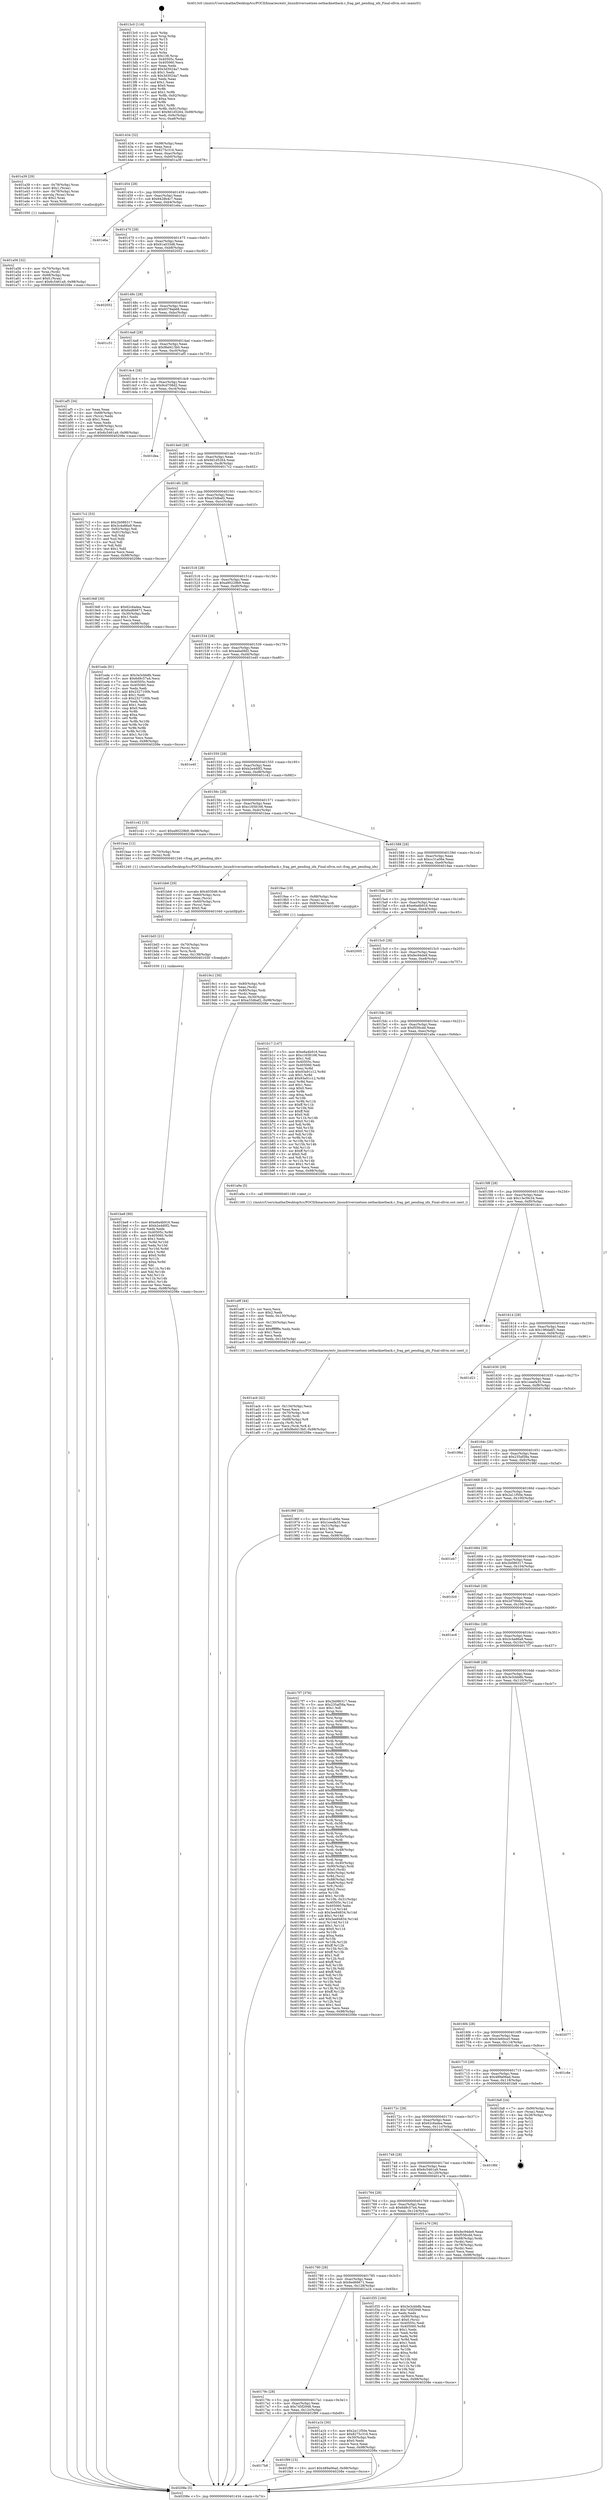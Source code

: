 digraph "0x4013c0" {
  label = "0x4013c0 (/mnt/c/Users/mathe/Desktop/tcc/POCII/binaries/extr_linuxdriversnetxen-netbacknetback.c_frag_get_pending_idx_Final-ollvm.out::main(0))"
  labelloc = "t"
  node[shape=record]

  Entry [label="",width=0.3,height=0.3,shape=circle,fillcolor=black,style=filled]
  "0x401434" [label="{
     0x401434 [32]\l
     | [instrs]\l
     &nbsp;&nbsp;0x401434 \<+6\>: mov -0x98(%rbp),%eax\l
     &nbsp;&nbsp;0x40143a \<+2\>: mov %eax,%ecx\l
     &nbsp;&nbsp;0x40143c \<+6\>: sub $0x8275c316,%ecx\l
     &nbsp;&nbsp;0x401442 \<+6\>: mov %eax,-0xac(%rbp)\l
     &nbsp;&nbsp;0x401448 \<+6\>: mov %ecx,-0xb0(%rbp)\l
     &nbsp;&nbsp;0x40144e \<+6\>: je 0000000000401a39 \<main+0x679\>\l
  }"]
  "0x401a39" [label="{
     0x401a39 [29]\l
     | [instrs]\l
     &nbsp;&nbsp;0x401a39 \<+4\>: mov -0x78(%rbp),%rax\l
     &nbsp;&nbsp;0x401a3d \<+6\>: movl $0x1,(%rax)\l
     &nbsp;&nbsp;0x401a43 \<+4\>: mov -0x78(%rbp),%rax\l
     &nbsp;&nbsp;0x401a47 \<+3\>: movslq (%rax),%rax\l
     &nbsp;&nbsp;0x401a4a \<+4\>: shl $0x2,%rax\l
     &nbsp;&nbsp;0x401a4e \<+3\>: mov %rax,%rdi\l
     &nbsp;&nbsp;0x401a51 \<+5\>: call 0000000000401050 \<malloc@plt\>\l
     | [calls]\l
     &nbsp;&nbsp;0x401050 \{1\} (unknown)\l
  }"]
  "0x401454" [label="{
     0x401454 [28]\l
     | [instrs]\l
     &nbsp;&nbsp;0x401454 \<+5\>: jmp 0000000000401459 \<main+0x99\>\l
     &nbsp;&nbsp;0x401459 \<+6\>: mov -0xac(%rbp),%eax\l
     &nbsp;&nbsp;0x40145f \<+5\>: sub $0x8428b4c7,%eax\l
     &nbsp;&nbsp;0x401464 \<+6\>: mov %eax,-0xb4(%rbp)\l
     &nbsp;&nbsp;0x40146a \<+6\>: je 0000000000401e6a \<main+0xaaa\>\l
  }"]
  Exit [label="",width=0.3,height=0.3,shape=circle,fillcolor=black,style=filled,peripheries=2]
  "0x401e6a" [label="{
     0x401e6a\l
  }", style=dashed]
  "0x401470" [label="{
     0x401470 [28]\l
     | [instrs]\l
     &nbsp;&nbsp;0x401470 \<+5\>: jmp 0000000000401475 \<main+0xb5\>\l
     &nbsp;&nbsp;0x401475 \<+6\>: mov -0xac(%rbp),%eax\l
     &nbsp;&nbsp;0x40147b \<+5\>: sub $0x91a033d8,%eax\l
     &nbsp;&nbsp;0x401480 \<+6\>: mov %eax,-0xb8(%rbp)\l
     &nbsp;&nbsp;0x401486 \<+6\>: je 0000000000402052 \<main+0xc92\>\l
  }"]
  "0x4017b8" [label="{
     0x4017b8\l
  }", style=dashed]
  "0x402052" [label="{
     0x402052\l
  }", style=dashed]
  "0x40148c" [label="{
     0x40148c [28]\l
     | [instrs]\l
     &nbsp;&nbsp;0x40148c \<+5\>: jmp 0000000000401491 \<main+0xd1\>\l
     &nbsp;&nbsp;0x401491 \<+6\>: mov -0xac(%rbp),%eax\l
     &nbsp;&nbsp;0x401497 \<+5\>: sub $0x9378ab68,%eax\l
     &nbsp;&nbsp;0x40149c \<+6\>: mov %eax,-0xbc(%rbp)\l
     &nbsp;&nbsp;0x4014a2 \<+6\>: je 0000000000401c51 \<main+0x891\>\l
  }"]
  "0x401f99" [label="{
     0x401f99 [15]\l
     | [instrs]\l
     &nbsp;&nbsp;0x401f99 \<+10\>: movl $0x489a06ad,-0x98(%rbp)\l
     &nbsp;&nbsp;0x401fa3 \<+5\>: jmp 000000000040208e \<main+0xcce\>\l
  }"]
  "0x401c51" [label="{
     0x401c51\l
  }", style=dashed]
  "0x4014a8" [label="{
     0x4014a8 [28]\l
     | [instrs]\l
     &nbsp;&nbsp;0x4014a8 \<+5\>: jmp 00000000004014ad \<main+0xed\>\l
     &nbsp;&nbsp;0x4014ad \<+6\>: mov -0xac(%rbp),%eax\l
     &nbsp;&nbsp;0x4014b3 \<+5\>: sub $0x9bd413b0,%eax\l
     &nbsp;&nbsp;0x4014b8 \<+6\>: mov %eax,-0xc0(%rbp)\l
     &nbsp;&nbsp;0x4014be \<+6\>: je 0000000000401af5 \<main+0x735\>\l
  }"]
  "0x401be8" [label="{
     0x401be8 [90]\l
     | [instrs]\l
     &nbsp;&nbsp;0x401be8 \<+5\>: mov $0xe6a4b916,%eax\l
     &nbsp;&nbsp;0x401bed \<+5\>: mov $0xb2e4d0f2,%esi\l
     &nbsp;&nbsp;0x401bf2 \<+2\>: xor %edx,%edx\l
     &nbsp;&nbsp;0x401bf4 \<+8\>: mov 0x40505c,%r8d\l
     &nbsp;&nbsp;0x401bfc \<+8\>: mov 0x405060,%r9d\l
     &nbsp;&nbsp;0x401c04 \<+3\>: sub $0x1,%edx\l
     &nbsp;&nbsp;0x401c07 \<+3\>: mov %r8d,%r10d\l
     &nbsp;&nbsp;0x401c0a \<+3\>: add %edx,%r10d\l
     &nbsp;&nbsp;0x401c0d \<+4\>: imul %r10d,%r8d\l
     &nbsp;&nbsp;0x401c11 \<+4\>: and $0x1,%r8d\l
     &nbsp;&nbsp;0x401c15 \<+4\>: cmp $0x0,%r8d\l
     &nbsp;&nbsp;0x401c19 \<+4\>: sete %r11b\l
     &nbsp;&nbsp;0x401c1d \<+4\>: cmp $0xa,%r9d\l
     &nbsp;&nbsp;0x401c21 \<+3\>: setl %bl\l
     &nbsp;&nbsp;0x401c24 \<+3\>: mov %r11b,%r14b\l
     &nbsp;&nbsp;0x401c27 \<+3\>: and %bl,%r14b\l
     &nbsp;&nbsp;0x401c2a \<+3\>: xor %bl,%r11b\l
     &nbsp;&nbsp;0x401c2d \<+3\>: or %r11b,%r14b\l
     &nbsp;&nbsp;0x401c30 \<+4\>: test $0x1,%r14b\l
     &nbsp;&nbsp;0x401c34 \<+3\>: cmovne %esi,%eax\l
     &nbsp;&nbsp;0x401c37 \<+6\>: mov %eax,-0x98(%rbp)\l
     &nbsp;&nbsp;0x401c3d \<+5\>: jmp 000000000040208e \<main+0xcce\>\l
  }"]
  "0x401af5" [label="{
     0x401af5 [34]\l
     | [instrs]\l
     &nbsp;&nbsp;0x401af5 \<+2\>: xor %eax,%eax\l
     &nbsp;&nbsp;0x401af7 \<+4\>: mov -0x68(%rbp),%rcx\l
     &nbsp;&nbsp;0x401afb \<+2\>: mov (%rcx),%edx\l
     &nbsp;&nbsp;0x401afd \<+3\>: sub $0x1,%eax\l
     &nbsp;&nbsp;0x401b00 \<+2\>: sub %eax,%edx\l
     &nbsp;&nbsp;0x401b02 \<+4\>: mov -0x68(%rbp),%rcx\l
     &nbsp;&nbsp;0x401b06 \<+2\>: mov %edx,(%rcx)\l
     &nbsp;&nbsp;0x401b08 \<+10\>: movl $0x6c5461a9,-0x98(%rbp)\l
     &nbsp;&nbsp;0x401b12 \<+5\>: jmp 000000000040208e \<main+0xcce\>\l
  }"]
  "0x4014c4" [label="{
     0x4014c4 [28]\l
     | [instrs]\l
     &nbsp;&nbsp;0x4014c4 \<+5\>: jmp 00000000004014c9 \<main+0x109\>\l
     &nbsp;&nbsp;0x4014c9 \<+6\>: mov -0xac(%rbp),%eax\l
     &nbsp;&nbsp;0x4014cf \<+5\>: sub $0x9cd708d2,%eax\l
     &nbsp;&nbsp;0x4014d4 \<+6\>: mov %eax,-0xc4(%rbp)\l
     &nbsp;&nbsp;0x4014da \<+6\>: je 0000000000401dea \<main+0xa2a\>\l
  }"]
  "0x401bd3" [label="{
     0x401bd3 [21]\l
     | [instrs]\l
     &nbsp;&nbsp;0x401bd3 \<+4\>: mov -0x70(%rbp),%rcx\l
     &nbsp;&nbsp;0x401bd7 \<+3\>: mov (%rcx),%rcx\l
     &nbsp;&nbsp;0x401bda \<+3\>: mov %rcx,%rdi\l
     &nbsp;&nbsp;0x401bdd \<+6\>: mov %eax,-0x138(%rbp)\l
     &nbsp;&nbsp;0x401be3 \<+5\>: call 0000000000401030 \<free@plt\>\l
     | [calls]\l
     &nbsp;&nbsp;0x401030 \{1\} (unknown)\l
  }"]
  "0x401dea" [label="{
     0x401dea\l
  }", style=dashed]
  "0x4014e0" [label="{
     0x4014e0 [28]\l
     | [instrs]\l
     &nbsp;&nbsp;0x4014e0 \<+5\>: jmp 00000000004014e5 \<main+0x125\>\l
     &nbsp;&nbsp;0x4014e5 \<+6\>: mov -0xac(%rbp),%eax\l
     &nbsp;&nbsp;0x4014eb \<+5\>: sub $0x9d1d5264,%eax\l
     &nbsp;&nbsp;0x4014f0 \<+6\>: mov %eax,-0xc8(%rbp)\l
     &nbsp;&nbsp;0x4014f6 \<+6\>: je 00000000004017c2 \<main+0x402\>\l
  }"]
  "0x401bb6" [label="{
     0x401bb6 [29]\l
     | [instrs]\l
     &nbsp;&nbsp;0x401bb6 \<+10\>: movabs $0x4030d6,%rdi\l
     &nbsp;&nbsp;0x401bc0 \<+4\>: mov -0x60(%rbp),%rcx\l
     &nbsp;&nbsp;0x401bc4 \<+2\>: mov %eax,(%rcx)\l
     &nbsp;&nbsp;0x401bc6 \<+4\>: mov -0x60(%rbp),%rcx\l
     &nbsp;&nbsp;0x401bca \<+2\>: mov (%rcx),%esi\l
     &nbsp;&nbsp;0x401bcc \<+2\>: mov $0x0,%al\l
     &nbsp;&nbsp;0x401bce \<+5\>: call 0000000000401040 \<printf@plt\>\l
     | [calls]\l
     &nbsp;&nbsp;0x401040 \{1\} (unknown)\l
  }"]
  "0x4017c2" [label="{
     0x4017c2 [53]\l
     | [instrs]\l
     &nbsp;&nbsp;0x4017c2 \<+5\>: mov $0x2b086317,%eax\l
     &nbsp;&nbsp;0x4017c7 \<+5\>: mov $0x3c4a86a9,%ecx\l
     &nbsp;&nbsp;0x4017cc \<+6\>: mov -0x92(%rbp),%dl\l
     &nbsp;&nbsp;0x4017d2 \<+7\>: mov -0x91(%rbp),%sil\l
     &nbsp;&nbsp;0x4017d9 \<+3\>: mov %dl,%dil\l
     &nbsp;&nbsp;0x4017dc \<+3\>: and %sil,%dil\l
     &nbsp;&nbsp;0x4017df \<+3\>: xor %sil,%dl\l
     &nbsp;&nbsp;0x4017e2 \<+3\>: or %dl,%dil\l
     &nbsp;&nbsp;0x4017e5 \<+4\>: test $0x1,%dil\l
     &nbsp;&nbsp;0x4017e9 \<+3\>: cmovne %ecx,%eax\l
     &nbsp;&nbsp;0x4017ec \<+6\>: mov %eax,-0x98(%rbp)\l
     &nbsp;&nbsp;0x4017f2 \<+5\>: jmp 000000000040208e \<main+0xcce\>\l
  }"]
  "0x4014fc" [label="{
     0x4014fc [28]\l
     | [instrs]\l
     &nbsp;&nbsp;0x4014fc \<+5\>: jmp 0000000000401501 \<main+0x141\>\l
     &nbsp;&nbsp;0x401501 \<+6\>: mov -0xac(%rbp),%eax\l
     &nbsp;&nbsp;0x401507 \<+5\>: sub $0xa33dbaf2,%eax\l
     &nbsp;&nbsp;0x40150c \<+6\>: mov %eax,-0xcc(%rbp)\l
     &nbsp;&nbsp;0x401512 \<+6\>: je 00000000004019df \<main+0x61f\>\l
  }"]
  "0x40208e" [label="{
     0x40208e [5]\l
     | [instrs]\l
     &nbsp;&nbsp;0x40208e \<+5\>: jmp 0000000000401434 \<main+0x74\>\l
  }"]
  "0x4013c0" [label="{
     0x4013c0 [116]\l
     | [instrs]\l
     &nbsp;&nbsp;0x4013c0 \<+1\>: push %rbp\l
     &nbsp;&nbsp;0x4013c1 \<+3\>: mov %rsp,%rbp\l
     &nbsp;&nbsp;0x4013c4 \<+2\>: push %r15\l
     &nbsp;&nbsp;0x4013c6 \<+2\>: push %r14\l
     &nbsp;&nbsp;0x4013c8 \<+2\>: push %r13\l
     &nbsp;&nbsp;0x4013ca \<+2\>: push %r12\l
     &nbsp;&nbsp;0x4013cc \<+1\>: push %rbx\l
     &nbsp;&nbsp;0x4013cd \<+7\>: sub $0x138,%rsp\l
     &nbsp;&nbsp;0x4013d4 \<+7\>: mov 0x40505c,%eax\l
     &nbsp;&nbsp;0x4013db \<+7\>: mov 0x405060,%ecx\l
     &nbsp;&nbsp;0x4013e2 \<+2\>: mov %eax,%edx\l
     &nbsp;&nbsp;0x4013e4 \<+6\>: add $0x3d3024a7,%edx\l
     &nbsp;&nbsp;0x4013ea \<+3\>: sub $0x1,%edx\l
     &nbsp;&nbsp;0x4013ed \<+6\>: sub $0x3d3024a7,%edx\l
     &nbsp;&nbsp;0x4013f3 \<+3\>: imul %edx,%eax\l
     &nbsp;&nbsp;0x4013f6 \<+3\>: and $0x1,%eax\l
     &nbsp;&nbsp;0x4013f9 \<+3\>: cmp $0x0,%eax\l
     &nbsp;&nbsp;0x4013fc \<+4\>: sete %r8b\l
     &nbsp;&nbsp;0x401400 \<+4\>: and $0x1,%r8b\l
     &nbsp;&nbsp;0x401404 \<+7\>: mov %r8b,-0x92(%rbp)\l
     &nbsp;&nbsp;0x40140b \<+3\>: cmp $0xa,%ecx\l
     &nbsp;&nbsp;0x40140e \<+4\>: setl %r8b\l
     &nbsp;&nbsp;0x401412 \<+4\>: and $0x1,%r8b\l
     &nbsp;&nbsp;0x401416 \<+7\>: mov %r8b,-0x91(%rbp)\l
     &nbsp;&nbsp;0x40141d \<+10\>: movl $0x9d1d5264,-0x98(%rbp)\l
     &nbsp;&nbsp;0x401427 \<+6\>: mov %edi,-0x9c(%rbp)\l
     &nbsp;&nbsp;0x40142d \<+7\>: mov %rsi,-0xa8(%rbp)\l
  }"]
  "0x401acb" [label="{
     0x401acb [42]\l
     | [instrs]\l
     &nbsp;&nbsp;0x401acb \<+6\>: mov -0x134(%rbp),%ecx\l
     &nbsp;&nbsp;0x401ad1 \<+3\>: imul %eax,%ecx\l
     &nbsp;&nbsp;0x401ad4 \<+4\>: mov -0x70(%rbp),%rdi\l
     &nbsp;&nbsp;0x401ad8 \<+3\>: mov (%rdi),%rdi\l
     &nbsp;&nbsp;0x401adb \<+4\>: mov -0x68(%rbp),%r8\l
     &nbsp;&nbsp;0x401adf \<+3\>: movslq (%r8),%r8\l
     &nbsp;&nbsp;0x401ae2 \<+4\>: mov %ecx,(%rdi,%r8,4)\l
     &nbsp;&nbsp;0x401ae6 \<+10\>: movl $0x9bd413b0,-0x98(%rbp)\l
     &nbsp;&nbsp;0x401af0 \<+5\>: jmp 000000000040208e \<main+0xcce\>\l
  }"]
  "0x4019df" [label="{
     0x4019df [30]\l
     | [instrs]\l
     &nbsp;&nbsp;0x4019df \<+5\>: mov $0x62c6adea,%eax\l
     &nbsp;&nbsp;0x4019e4 \<+5\>: mov $0x6ed66671,%ecx\l
     &nbsp;&nbsp;0x4019e9 \<+3\>: mov -0x30(%rbp),%edx\l
     &nbsp;&nbsp;0x4019ec \<+3\>: cmp $0x1,%edx\l
     &nbsp;&nbsp;0x4019ef \<+3\>: cmovl %ecx,%eax\l
     &nbsp;&nbsp;0x4019f2 \<+6\>: mov %eax,-0x98(%rbp)\l
     &nbsp;&nbsp;0x4019f8 \<+5\>: jmp 000000000040208e \<main+0xcce\>\l
  }"]
  "0x401518" [label="{
     0x401518 [28]\l
     | [instrs]\l
     &nbsp;&nbsp;0x401518 \<+5\>: jmp 000000000040151d \<main+0x15d\>\l
     &nbsp;&nbsp;0x40151d \<+6\>: mov -0xac(%rbp),%eax\l
     &nbsp;&nbsp;0x401523 \<+5\>: sub $0xa90229b9,%eax\l
     &nbsp;&nbsp;0x401528 \<+6\>: mov %eax,-0xd0(%rbp)\l
     &nbsp;&nbsp;0x40152e \<+6\>: je 0000000000401eda \<main+0xb1a\>\l
  }"]
  "0x401a9f" [label="{
     0x401a9f [44]\l
     | [instrs]\l
     &nbsp;&nbsp;0x401a9f \<+2\>: xor %ecx,%ecx\l
     &nbsp;&nbsp;0x401aa1 \<+5\>: mov $0x2,%edx\l
     &nbsp;&nbsp;0x401aa6 \<+6\>: mov %edx,-0x130(%rbp)\l
     &nbsp;&nbsp;0x401aac \<+1\>: cltd\l
     &nbsp;&nbsp;0x401aad \<+6\>: mov -0x130(%rbp),%esi\l
     &nbsp;&nbsp;0x401ab3 \<+2\>: idiv %esi\l
     &nbsp;&nbsp;0x401ab5 \<+6\>: imul $0xfffffffe,%edx,%edx\l
     &nbsp;&nbsp;0x401abb \<+3\>: sub $0x1,%ecx\l
     &nbsp;&nbsp;0x401abe \<+2\>: sub %ecx,%edx\l
     &nbsp;&nbsp;0x401ac0 \<+6\>: mov %edx,-0x134(%rbp)\l
     &nbsp;&nbsp;0x401ac6 \<+5\>: call 0000000000401160 \<next_i\>\l
     | [calls]\l
     &nbsp;&nbsp;0x401160 \{1\} (/mnt/c/Users/mathe/Desktop/tcc/POCII/binaries/extr_linuxdriversnetxen-netbacknetback.c_frag_get_pending_idx_Final-ollvm.out::next_i)\l
  }"]
  "0x401eda" [label="{
     0x401eda [91]\l
     | [instrs]\l
     &nbsp;&nbsp;0x401eda \<+5\>: mov $0x3e3cbb8b,%eax\l
     &nbsp;&nbsp;0x401edf \<+5\>: mov $0x6d9c57a4,%ecx\l
     &nbsp;&nbsp;0x401ee4 \<+7\>: mov 0x40505c,%edx\l
     &nbsp;&nbsp;0x401eeb \<+7\>: mov 0x405060,%esi\l
     &nbsp;&nbsp;0x401ef2 \<+2\>: mov %edx,%edi\l
     &nbsp;&nbsp;0x401ef4 \<+6\>: add $0x2327100b,%edi\l
     &nbsp;&nbsp;0x401efa \<+3\>: sub $0x1,%edi\l
     &nbsp;&nbsp;0x401efd \<+6\>: sub $0x2327100b,%edi\l
     &nbsp;&nbsp;0x401f03 \<+3\>: imul %edi,%edx\l
     &nbsp;&nbsp;0x401f06 \<+3\>: and $0x1,%edx\l
     &nbsp;&nbsp;0x401f09 \<+3\>: cmp $0x0,%edx\l
     &nbsp;&nbsp;0x401f0c \<+4\>: sete %r8b\l
     &nbsp;&nbsp;0x401f10 \<+3\>: cmp $0xa,%esi\l
     &nbsp;&nbsp;0x401f13 \<+4\>: setl %r9b\l
     &nbsp;&nbsp;0x401f17 \<+3\>: mov %r8b,%r10b\l
     &nbsp;&nbsp;0x401f1a \<+3\>: and %r9b,%r10b\l
     &nbsp;&nbsp;0x401f1d \<+3\>: xor %r9b,%r8b\l
     &nbsp;&nbsp;0x401f20 \<+3\>: or %r8b,%r10b\l
     &nbsp;&nbsp;0x401f23 \<+4\>: test $0x1,%r10b\l
     &nbsp;&nbsp;0x401f27 \<+3\>: cmovne %ecx,%eax\l
     &nbsp;&nbsp;0x401f2a \<+6\>: mov %eax,-0x98(%rbp)\l
     &nbsp;&nbsp;0x401f30 \<+5\>: jmp 000000000040208e \<main+0xcce\>\l
  }"]
  "0x401534" [label="{
     0x401534 [28]\l
     | [instrs]\l
     &nbsp;&nbsp;0x401534 \<+5\>: jmp 0000000000401539 \<main+0x179\>\l
     &nbsp;&nbsp;0x401539 \<+6\>: mov -0xac(%rbp),%eax\l
     &nbsp;&nbsp;0x40153f \<+5\>: sub $0xaaba0bf2,%eax\l
     &nbsp;&nbsp;0x401544 \<+6\>: mov %eax,-0xd4(%rbp)\l
     &nbsp;&nbsp;0x40154a \<+6\>: je 0000000000401e40 \<main+0xa80\>\l
  }"]
  "0x401a56" [label="{
     0x401a56 [32]\l
     | [instrs]\l
     &nbsp;&nbsp;0x401a56 \<+4\>: mov -0x70(%rbp),%rdi\l
     &nbsp;&nbsp;0x401a5a \<+3\>: mov %rax,(%rdi)\l
     &nbsp;&nbsp;0x401a5d \<+4\>: mov -0x68(%rbp),%rax\l
     &nbsp;&nbsp;0x401a61 \<+6\>: movl $0x0,(%rax)\l
     &nbsp;&nbsp;0x401a67 \<+10\>: movl $0x6c5461a9,-0x98(%rbp)\l
     &nbsp;&nbsp;0x401a71 \<+5\>: jmp 000000000040208e \<main+0xcce\>\l
  }"]
  "0x401e40" [label="{
     0x401e40\l
  }", style=dashed]
  "0x401550" [label="{
     0x401550 [28]\l
     | [instrs]\l
     &nbsp;&nbsp;0x401550 \<+5\>: jmp 0000000000401555 \<main+0x195\>\l
     &nbsp;&nbsp;0x401555 \<+6\>: mov -0xac(%rbp),%eax\l
     &nbsp;&nbsp;0x40155b \<+5\>: sub $0xb2e4d0f2,%eax\l
     &nbsp;&nbsp;0x401560 \<+6\>: mov %eax,-0xd8(%rbp)\l
     &nbsp;&nbsp;0x401566 \<+6\>: je 0000000000401c42 \<main+0x882\>\l
  }"]
  "0x40179c" [label="{
     0x40179c [28]\l
     | [instrs]\l
     &nbsp;&nbsp;0x40179c \<+5\>: jmp 00000000004017a1 \<main+0x3e1\>\l
     &nbsp;&nbsp;0x4017a1 \<+6\>: mov -0xac(%rbp),%eax\l
     &nbsp;&nbsp;0x4017a7 \<+5\>: sub $0x745f2948,%eax\l
     &nbsp;&nbsp;0x4017ac \<+6\>: mov %eax,-0x12c(%rbp)\l
     &nbsp;&nbsp;0x4017b2 \<+6\>: je 0000000000401f99 \<main+0xbd9\>\l
  }"]
  "0x401c42" [label="{
     0x401c42 [15]\l
     | [instrs]\l
     &nbsp;&nbsp;0x401c42 \<+10\>: movl $0xa90229b9,-0x98(%rbp)\l
     &nbsp;&nbsp;0x401c4c \<+5\>: jmp 000000000040208e \<main+0xcce\>\l
  }"]
  "0x40156c" [label="{
     0x40156c [28]\l
     | [instrs]\l
     &nbsp;&nbsp;0x40156c \<+5\>: jmp 0000000000401571 \<main+0x1b1\>\l
     &nbsp;&nbsp;0x401571 \<+6\>: mov -0xac(%rbp),%eax\l
     &nbsp;&nbsp;0x401577 \<+5\>: sub $0xc1658166,%eax\l
     &nbsp;&nbsp;0x40157c \<+6\>: mov %eax,-0xdc(%rbp)\l
     &nbsp;&nbsp;0x401582 \<+6\>: je 0000000000401baa \<main+0x7ea\>\l
  }"]
  "0x401a1b" [label="{
     0x401a1b [30]\l
     | [instrs]\l
     &nbsp;&nbsp;0x401a1b \<+5\>: mov $0x2a11f50e,%eax\l
     &nbsp;&nbsp;0x401a20 \<+5\>: mov $0x8275c316,%ecx\l
     &nbsp;&nbsp;0x401a25 \<+3\>: mov -0x30(%rbp),%edx\l
     &nbsp;&nbsp;0x401a28 \<+3\>: cmp $0x0,%edx\l
     &nbsp;&nbsp;0x401a2b \<+3\>: cmove %ecx,%eax\l
     &nbsp;&nbsp;0x401a2e \<+6\>: mov %eax,-0x98(%rbp)\l
     &nbsp;&nbsp;0x401a34 \<+5\>: jmp 000000000040208e \<main+0xcce\>\l
  }"]
  "0x401baa" [label="{
     0x401baa [12]\l
     | [instrs]\l
     &nbsp;&nbsp;0x401baa \<+4\>: mov -0x70(%rbp),%rax\l
     &nbsp;&nbsp;0x401bae \<+3\>: mov (%rax),%rdi\l
     &nbsp;&nbsp;0x401bb1 \<+5\>: call 0000000000401240 \<frag_get_pending_idx\>\l
     | [calls]\l
     &nbsp;&nbsp;0x401240 \{1\} (/mnt/c/Users/mathe/Desktop/tcc/POCII/binaries/extr_linuxdriversnetxen-netbacknetback.c_frag_get_pending_idx_Final-ollvm.out::frag_get_pending_idx)\l
  }"]
  "0x401588" [label="{
     0x401588 [28]\l
     | [instrs]\l
     &nbsp;&nbsp;0x401588 \<+5\>: jmp 000000000040158d \<main+0x1cd\>\l
     &nbsp;&nbsp;0x40158d \<+6\>: mov -0xac(%rbp),%eax\l
     &nbsp;&nbsp;0x401593 \<+5\>: sub $0xcc31a06e,%eax\l
     &nbsp;&nbsp;0x401598 \<+6\>: mov %eax,-0xe0(%rbp)\l
     &nbsp;&nbsp;0x40159e \<+6\>: je 00000000004019ae \<main+0x5ee\>\l
  }"]
  "0x401780" [label="{
     0x401780 [28]\l
     | [instrs]\l
     &nbsp;&nbsp;0x401780 \<+5\>: jmp 0000000000401785 \<main+0x3c5\>\l
     &nbsp;&nbsp;0x401785 \<+6\>: mov -0xac(%rbp),%eax\l
     &nbsp;&nbsp;0x40178b \<+5\>: sub $0x6ed66671,%eax\l
     &nbsp;&nbsp;0x401790 \<+6\>: mov %eax,-0x128(%rbp)\l
     &nbsp;&nbsp;0x401796 \<+6\>: je 0000000000401a1b \<main+0x65b\>\l
  }"]
  "0x4019ae" [label="{
     0x4019ae [19]\l
     | [instrs]\l
     &nbsp;&nbsp;0x4019ae \<+7\>: mov -0x88(%rbp),%rax\l
     &nbsp;&nbsp;0x4019b5 \<+3\>: mov (%rax),%rax\l
     &nbsp;&nbsp;0x4019b8 \<+4\>: mov 0x8(%rax),%rdi\l
     &nbsp;&nbsp;0x4019bc \<+5\>: call 0000000000401060 \<atoi@plt\>\l
     | [calls]\l
     &nbsp;&nbsp;0x401060 \{1\} (unknown)\l
  }"]
  "0x4015a4" [label="{
     0x4015a4 [28]\l
     | [instrs]\l
     &nbsp;&nbsp;0x4015a4 \<+5\>: jmp 00000000004015a9 \<main+0x1e9\>\l
     &nbsp;&nbsp;0x4015a9 \<+6\>: mov -0xac(%rbp),%eax\l
     &nbsp;&nbsp;0x4015af \<+5\>: sub $0xe6a4b916,%eax\l
     &nbsp;&nbsp;0x4015b4 \<+6\>: mov %eax,-0xe4(%rbp)\l
     &nbsp;&nbsp;0x4015ba \<+6\>: je 0000000000402005 \<main+0xc45\>\l
  }"]
  "0x401f35" [label="{
     0x401f35 [100]\l
     | [instrs]\l
     &nbsp;&nbsp;0x401f35 \<+5\>: mov $0x3e3cbb8b,%eax\l
     &nbsp;&nbsp;0x401f3a \<+5\>: mov $0x745f2948,%ecx\l
     &nbsp;&nbsp;0x401f3f \<+2\>: xor %edx,%edx\l
     &nbsp;&nbsp;0x401f41 \<+7\>: mov -0x90(%rbp),%rsi\l
     &nbsp;&nbsp;0x401f48 \<+6\>: movl $0x0,(%rsi)\l
     &nbsp;&nbsp;0x401f4e \<+7\>: mov 0x40505c,%edi\l
     &nbsp;&nbsp;0x401f55 \<+8\>: mov 0x405060,%r8d\l
     &nbsp;&nbsp;0x401f5d \<+3\>: sub $0x1,%edx\l
     &nbsp;&nbsp;0x401f60 \<+3\>: mov %edi,%r9d\l
     &nbsp;&nbsp;0x401f63 \<+3\>: add %edx,%r9d\l
     &nbsp;&nbsp;0x401f66 \<+4\>: imul %r9d,%edi\l
     &nbsp;&nbsp;0x401f6a \<+3\>: and $0x1,%edi\l
     &nbsp;&nbsp;0x401f6d \<+3\>: cmp $0x0,%edi\l
     &nbsp;&nbsp;0x401f70 \<+4\>: sete %r10b\l
     &nbsp;&nbsp;0x401f74 \<+4\>: cmp $0xa,%r8d\l
     &nbsp;&nbsp;0x401f78 \<+4\>: setl %r11b\l
     &nbsp;&nbsp;0x401f7c \<+3\>: mov %r10b,%bl\l
     &nbsp;&nbsp;0x401f7f \<+3\>: and %r11b,%bl\l
     &nbsp;&nbsp;0x401f82 \<+3\>: xor %r11b,%r10b\l
     &nbsp;&nbsp;0x401f85 \<+3\>: or %r10b,%bl\l
     &nbsp;&nbsp;0x401f88 \<+3\>: test $0x1,%bl\l
     &nbsp;&nbsp;0x401f8b \<+3\>: cmovne %ecx,%eax\l
     &nbsp;&nbsp;0x401f8e \<+6\>: mov %eax,-0x98(%rbp)\l
     &nbsp;&nbsp;0x401f94 \<+5\>: jmp 000000000040208e \<main+0xcce\>\l
  }"]
  "0x402005" [label="{
     0x402005\l
  }", style=dashed]
  "0x4015c0" [label="{
     0x4015c0 [28]\l
     | [instrs]\l
     &nbsp;&nbsp;0x4015c0 \<+5\>: jmp 00000000004015c5 \<main+0x205\>\l
     &nbsp;&nbsp;0x4015c5 \<+6\>: mov -0xac(%rbp),%eax\l
     &nbsp;&nbsp;0x4015cb \<+5\>: sub $0xfec94de9,%eax\l
     &nbsp;&nbsp;0x4015d0 \<+6\>: mov %eax,-0xe8(%rbp)\l
     &nbsp;&nbsp;0x4015d6 \<+6\>: je 0000000000401b17 \<main+0x757\>\l
  }"]
  "0x401764" [label="{
     0x401764 [28]\l
     | [instrs]\l
     &nbsp;&nbsp;0x401764 \<+5\>: jmp 0000000000401769 \<main+0x3a9\>\l
     &nbsp;&nbsp;0x401769 \<+6\>: mov -0xac(%rbp),%eax\l
     &nbsp;&nbsp;0x40176f \<+5\>: sub $0x6d9c57a4,%eax\l
     &nbsp;&nbsp;0x401774 \<+6\>: mov %eax,-0x124(%rbp)\l
     &nbsp;&nbsp;0x40177a \<+6\>: je 0000000000401f35 \<main+0xb75\>\l
  }"]
  "0x401b17" [label="{
     0x401b17 [147]\l
     | [instrs]\l
     &nbsp;&nbsp;0x401b17 \<+5\>: mov $0xe6a4b916,%eax\l
     &nbsp;&nbsp;0x401b1c \<+5\>: mov $0xc1658166,%ecx\l
     &nbsp;&nbsp;0x401b21 \<+2\>: mov $0x1,%dl\l
     &nbsp;&nbsp;0x401b23 \<+7\>: mov 0x40505c,%esi\l
     &nbsp;&nbsp;0x401b2a \<+7\>: mov 0x405060,%edi\l
     &nbsp;&nbsp;0x401b31 \<+3\>: mov %esi,%r8d\l
     &nbsp;&nbsp;0x401b34 \<+7\>: sub $0x93a91c12,%r8d\l
     &nbsp;&nbsp;0x401b3b \<+4\>: sub $0x1,%r8d\l
     &nbsp;&nbsp;0x401b3f \<+7\>: add $0x93a91c12,%r8d\l
     &nbsp;&nbsp;0x401b46 \<+4\>: imul %r8d,%esi\l
     &nbsp;&nbsp;0x401b4a \<+3\>: and $0x1,%esi\l
     &nbsp;&nbsp;0x401b4d \<+3\>: cmp $0x0,%esi\l
     &nbsp;&nbsp;0x401b50 \<+4\>: sete %r9b\l
     &nbsp;&nbsp;0x401b54 \<+3\>: cmp $0xa,%edi\l
     &nbsp;&nbsp;0x401b57 \<+4\>: setl %r10b\l
     &nbsp;&nbsp;0x401b5b \<+3\>: mov %r9b,%r11b\l
     &nbsp;&nbsp;0x401b5e \<+4\>: xor $0xff,%r11b\l
     &nbsp;&nbsp;0x401b62 \<+3\>: mov %r10b,%bl\l
     &nbsp;&nbsp;0x401b65 \<+3\>: xor $0xff,%bl\l
     &nbsp;&nbsp;0x401b68 \<+3\>: xor $0x0,%dl\l
     &nbsp;&nbsp;0x401b6b \<+3\>: mov %r11b,%r14b\l
     &nbsp;&nbsp;0x401b6e \<+4\>: and $0x0,%r14b\l
     &nbsp;&nbsp;0x401b72 \<+3\>: and %dl,%r9b\l
     &nbsp;&nbsp;0x401b75 \<+3\>: mov %bl,%r15b\l
     &nbsp;&nbsp;0x401b78 \<+4\>: and $0x0,%r15b\l
     &nbsp;&nbsp;0x401b7c \<+3\>: and %dl,%r10b\l
     &nbsp;&nbsp;0x401b7f \<+3\>: or %r9b,%r14b\l
     &nbsp;&nbsp;0x401b82 \<+3\>: or %r10b,%r15b\l
     &nbsp;&nbsp;0x401b85 \<+3\>: xor %r15b,%r14b\l
     &nbsp;&nbsp;0x401b88 \<+3\>: or %bl,%r11b\l
     &nbsp;&nbsp;0x401b8b \<+4\>: xor $0xff,%r11b\l
     &nbsp;&nbsp;0x401b8f \<+3\>: or $0x0,%dl\l
     &nbsp;&nbsp;0x401b92 \<+3\>: and %dl,%r11b\l
     &nbsp;&nbsp;0x401b95 \<+3\>: or %r11b,%r14b\l
     &nbsp;&nbsp;0x401b98 \<+4\>: test $0x1,%r14b\l
     &nbsp;&nbsp;0x401b9c \<+3\>: cmovne %ecx,%eax\l
     &nbsp;&nbsp;0x401b9f \<+6\>: mov %eax,-0x98(%rbp)\l
     &nbsp;&nbsp;0x401ba5 \<+5\>: jmp 000000000040208e \<main+0xcce\>\l
  }"]
  "0x4015dc" [label="{
     0x4015dc [28]\l
     | [instrs]\l
     &nbsp;&nbsp;0x4015dc \<+5\>: jmp 00000000004015e1 \<main+0x221\>\l
     &nbsp;&nbsp;0x4015e1 \<+6\>: mov -0xac(%rbp),%eax\l
     &nbsp;&nbsp;0x4015e7 \<+5\>: sub $0xf556cdd,%eax\l
     &nbsp;&nbsp;0x4015ec \<+6\>: mov %eax,-0xec(%rbp)\l
     &nbsp;&nbsp;0x4015f2 \<+6\>: je 0000000000401a9a \<main+0x6da\>\l
  }"]
  "0x401a76" [label="{
     0x401a76 [36]\l
     | [instrs]\l
     &nbsp;&nbsp;0x401a76 \<+5\>: mov $0xfec94de9,%eax\l
     &nbsp;&nbsp;0x401a7b \<+5\>: mov $0xf556cdd,%ecx\l
     &nbsp;&nbsp;0x401a80 \<+4\>: mov -0x68(%rbp),%rdx\l
     &nbsp;&nbsp;0x401a84 \<+2\>: mov (%rdx),%esi\l
     &nbsp;&nbsp;0x401a86 \<+4\>: mov -0x78(%rbp),%rdx\l
     &nbsp;&nbsp;0x401a8a \<+2\>: cmp (%rdx),%esi\l
     &nbsp;&nbsp;0x401a8c \<+3\>: cmovl %ecx,%eax\l
     &nbsp;&nbsp;0x401a8f \<+6\>: mov %eax,-0x98(%rbp)\l
     &nbsp;&nbsp;0x401a95 \<+5\>: jmp 000000000040208e \<main+0xcce\>\l
  }"]
  "0x401a9a" [label="{
     0x401a9a [5]\l
     | [instrs]\l
     &nbsp;&nbsp;0x401a9a \<+5\>: call 0000000000401160 \<next_i\>\l
     | [calls]\l
     &nbsp;&nbsp;0x401160 \{1\} (/mnt/c/Users/mathe/Desktop/tcc/POCII/binaries/extr_linuxdriversnetxen-netbacknetback.c_frag_get_pending_idx_Final-ollvm.out::next_i)\l
  }"]
  "0x4015f8" [label="{
     0x4015f8 [28]\l
     | [instrs]\l
     &nbsp;&nbsp;0x4015f8 \<+5\>: jmp 00000000004015fd \<main+0x23d\>\l
     &nbsp;&nbsp;0x4015fd \<+6\>: mov -0xac(%rbp),%eax\l
     &nbsp;&nbsp;0x401603 \<+5\>: sub $0x13e39c34,%eax\l
     &nbsp;&nbsp;0x401608 \<+6\>: mov %eax,-0xf0(%rbp)\l
     &nbsp;&nbsp;0x40160e \<+6\>: je 0000000000401dcc \<main+0xa0c\>\l
  }"]
  "0x401748" [label="{
     0x401748 [28]\l
     | [instrs]\l
     &nbsp;&nbsp;0x401748 \<+5\>: jmp 000000000040174d \<main+0x38d\>\l
     &nbsp;&nbsp;0x40174d \<+6\>: mov -0xac(%rbp),%eax\l
     &nbsp;&nbsp;0x401753 \<+5\>: sub $0x6c5461a9,%eax\l
     &nbsp;&nbsp;0x401758 \<+6\>: mov %eax,-0x120(%rbp)\l
     &nbsp;&nbsp;0x40175e \<+6\>: je 0000000000401a76 \<main+0x6b6\>\l
  }"]
  "0x401dcc" [label="{
     0x401dcc\l
  }", style=dashed]
  "0x401614" [label="{
     0x401614 [28]\l
     | [instrs]\l
     &nbsp;&nbsp;0x401614 \<+5\>: jmp 0000000000401619 \<main+0x259\>\l
     &nbsp;&nbsp;0x401619 \<+6\>: mov -0xac(%rbp),%eax\l
     &nbsp;&nbsp;0x40161f \<+5\>: sub $0x196da6f1,%eax\l
     &nbsp;&nbsp;0x401624 \<+6\>: mov %eax,-0xf4(%rbp)\l
     &nbsp;&nbsp;0x40162a \<+6\>: je 0000000000401d21 \<main+0x961\>\l
  }"]
  "0x4019fd" [label="{
     0x4019fd\l
  }", style=dashed]
  "0x401d21" [label="{
     0x401d21\l
  }", style=dashed]
  "0x401630" [label="{
     0x401630 [28]\l
     | [instrs]\l
     &nbsp;&nbsp;0x401630 \<+5\>: jmp 0000000000401635 \<main+0x275\>\l
     &nbsp;&nbsp;0x401635 \<+6\>: mov -0xac(%rbp),%eax\l
     &nbsp;&nbsp;0x40163b \<+5\>: sub $0x1eeefa35,%eax\l
     &nbsp;&nbsp;0x401640 \<+6\>: mov %eax,-0xf8(%rbp)\l
     &nbsp;&nbsp;0x401646 \<+6\>: je 000000000040198d \<main+0x5cd\>\l
  }"]
  "0x40172c" [label="{
     0x40172c [28]\l
     | [instrs]\l
     &nbsp;&nbsp;0x40172c \<+5\>: jmp 0000000000401731 \<main+0x371\>\l
     &nbsp;&nbsp;0x401731 \<+6\>: mov -0xac(%rbp),%eax\l
     &nbsp;&nbsp;0x401737 \<+5\>: sub $0x62c6adea,%eax\l
     &nbsp;&nbsp;0x40173c \<+6\>: mov %eax,-0x11c(%rbp)\l
     &nbsp;&nbsp;0x401742 \<+6\>: je 00000000004019fd \<main+0x63d\>\l
  }"]
  "0x40198d" [label="{
     0x40198d\l
  }", style=dashed]
  "0x40164c" [label="{
     0x40164c [28]\l
     | [instrs]\l
     &nbsp;&nbsp;0x40164c \<+5\>: jmp 0000000000401651 \<main+0x291\>\l
     &nbsp;&nbsp;0x401651 \<+6\>: mov -0xac(%rbp),%eax\l
     &nbsp;&nbsp;0x401657 \<+5\>: sub $0x235af58a,%eax\l
     &nbsp;&nbsp;0x40165c \<+6\>: mov %eax,-0xfc(%rbp)\l
     &nbsp;&nbsp;0x401662 \<+6\>: je 000000000040196f \<main+0x5af\>\l
  }"]
  "0x401fa8" [label="{
     0x401fa8 [24]\l
     | [instrs]\l
     &nbsp;&nbsp;0x401fa8 \<+7\>: mov -0x90(%rbp),%rax\l
     &nbsp;&nbsp;0x401faf \<+2\>: mov (%rax),%eax\l
     &nbsp;&nbsp;0x401fb1 \<+4\>: lea -0x28(%rbp),%rsp\l
     &nbsp;&nbsp;0x401fb5 \<+1\>: pop %rbx\l
     &nbsp;&nbsp;0x401fb6 \<+2\>: pop %r12\l
     &nbsp;&nbsp;0x401fb8 \<+2\>: pop %r13\l
     &nbsp;&nbsp;0x401fba \<+2\>: pop %r14\l
     &nbsp;&nbsp;0x401fbc \<+2\>: pop %r15\l
     &nbsp;&nbsp;0x401fbe \<+1\>: pop %rbp\l
     &nbsp;&nbsp;0x401fbf \<+1\>: ret\l
  }"]
  "0x40196f" [label="{
     0x40196f [30]\l
     | [instrs]\l
     &nbsp;&nbsp;0x40196f \<+5\>: mov $0xcc31a06e,%eax\l
     &nbsp;&nbsp;0x401974 \<+5\>: mov $0x1eeefa35,%ecx\l
     &nbsp;&nbsp;0x401979 \<+3\>: mov -0x31(%rbp),%dl\l
     &nbsp;&nbsp;0x40197c \<+3\>: test $0x1,%dl\l
     &nbsp;&nbsp;0x40197f \<+3\>: cmovne %ecx,%eax\l
     &nbsp;&nbsp;0x401982 \<+6\>: mov %eax,-0x98(%rbp)\l
     &nbsp;&nbsp;0x401988 \<+5\>: jmp 000000000040208e \<main+0xcce\>\l
  }"]
  "0x401668" [label="{
     0x401668 [28]\l
     | [instrs]\l
     &nbsp;&nbsp;0x401668 \<+5\>: jmp 000000000040166d \<main+0x2ad\>\l
     &nbsp;&nbsp;0x40166d \<+6\>: mov -0xac(%rbp),%eax\l
     &nbsp;&nbsp;0x401673 \<+5\>: sub $0x2a11f50e,%eax\l
     &nbsp;&nbsp;0x401678 \<+6\>: mov %eax,-0x100(%rbp)\l
     &nbsp;&nbsp;0x40167e \<+6\>: je 0000000000401eb7 \<main+0xaf7\>\l
  }"]
  "0x401710" [label="{
     0x401710 [28]\l
     | [instrs]\l
     &nbsp;&nbsp;0x401710 \<+5\>: jmp 0000000000401715 \<main+0x355\>\l
     &nbsp;&nbsp;0x401715 \<+6\>: mov -0xac(%rbp),%eax\l
     &nbsp;&nbsp;0x40171b \<+5\>: sub $0x489a06ad,%eax\l
     &nbsp;&nbsp;0x401720 \<+6\>: mov %eax,-0x118(%rbp)\l
     &nbsp;&nbsp;0x401726 \<+6\>: je 0000000000401fa8 \<main+0xbe8\>\l
  }"]
  "0x401eb7" [label="{
     0x401eb7\l
  }", style=dashed]
  "0x401684" [label="{
     0x401684 [28]\l
     | [instrs]\l
     &nbsp;&nbsp;0x401684 \<+5\>: jmp 0000000000401689 \<main+0x2c9\>\l
     &nbsp;&nbsp;0x401689 \<+6\>: mov -0xac(%rbp),%eax\l
     &nbsp;&nbsp;0x40168f \<+5\>: sub $0x2b086317,%eax\l
     &nbsp;&nbsp;0x401694 \<+6\>: mov %eax,-0x104(%rbp)\l
     &nbsp;&nbsp;0x40169a \<+6\>: je 0000000000401fc0 \<main+0xc00\>\l
  }"]
  "0x401c8e" [label="{
     0x401c8e\l
  }", style=dashed]
  "0x401fc0" [label="{
     0x401fc0\l
  }", style=dashed]
  "0x4016a0" [label="{
     0x4016a0 [28]\l
     | [instrs]\l
     &nbsp;&nbsp;0x4016a0 \<+5\>: jmp 00000000004016a5 \<main+0x2e5\>\l
     &nbsp;&nbsp;0x4016a5 \<+6\>: mov -0xac(%rbp),%eax\l
     &nbsp;&nbsp;0x4016ab \<+5\>: sub $0x2d700dec,%eax\l
     &nbsp;&nbsp;0x4016b0 \<+6\>: mov %eax,-0x108(%rbp)\l
     &nbsp;&nbsp;0x4016b6 \<+6\>: je 0000000000401ec6 \<main+0xb06\>\l
  }"]
  "0x4016f4" [label="{
     0x4016f4 [28]\l
     | [instrs]\l
     &nbsp;&nbsp;0x4016f4 \<+5\>: jmp 00000000004016f9 \<main+0x339\>\l
     &nbsp;&nbsp;0x4016f9 \<+6\>: mov -0xac(%rbp),%eax\l
     &nbsp;&nbsp;0x4016ff \<+5\>: sub $0x43e60ce5,%eax\l
     &nbsp;&nbsp;0x401704 \<+6\>: mov %eax,-0x114(%rbp)\l
     &nbsp;&nbsp;0x40170a \<+6\>: je 0000000000401c8e \<main+0x8ce\>\l
  }"]
  "0x401ec6" [label="{
     0x401ec6\l
  }", style=dashed]
  "0x4016bc" [label="{
     0x4016bc [28]\l
     | [instrs]\l
     &nbsp;&nbsp;0x4016bc \<+5\>: jmp 00000000004016c1 \<main+0x301\>\l
     &nbsp;&nbsp;0x4016c1 \<+6\>: mov -0xac(%rbp),%eax\l
     &nbsp;&nbsp;0x4016c7 \<+5\>: sub $0x3c4a86a9,%eax\l
     &nbsp;&nbsp;0x4016cc \<+6\>: mov %eax,-0x10c(%rbp)\l
     &nbsp;&nbsp;0x4016d2 \<+6\>: je 00000000004017f7 \<main+0x437\>\l
  }"]
  "0x402077" [label="{
     0x402077\l
  }", style=dashed]
  "0x4017f7" [label="{
     0x4017f7 [376]\l
     | [instrs]\l
     &nbsp;&nbsp;0x4017f7 \<+5\>: mov $0x2b086317,%eax\l
     &nbsp;&nbsp;0x4017fc \<+5\>: mov $0x235af58a,%ecx\l
     &nbsp;&nbsp;0x401801 \<+2\>: mov $0x1,%dl\l
     &nbsp;&nbsp;0x401803 \<+3\>: mov %rsp,%rsi\l
     &nbsp;&nbsp;0x401806 \<+4\>: add $0xfffffffffffffff0,%rsi\l
     &nbsp;&nbsp;0x40180a \<+3\>: mov %rsi,%rsp\l
     &nbsp;&nbsp;0x40180d \<+7\>: mov %rsi,-0x90(%rbp)\l
     &nbsp;&nbsp;0x401814 \<+3\>: mov %rsp,%rsi\l
     &nbsp;&nbsp;0x401817 \<+4\>: add $0xfffffffffffffff0,%rsi\l
     &nbsp;&nbsp;0x40181b \<+3\>: mov %rsi,%rsp\l
     &nbsp;&nbsp;0x40181e \<+3\>: mov %rsp,%rdi\l
     &nbsp;&nbsp;0x401821 \<+4\>: add $0xfffffffffffffff0,%rdi\l
     &nbsp;&nbsp;0x401825 \<+3\>: mov %rdi,%rsp\l
     &nbsp;&nbsp;0x401828 \<+7\>: mov %rdi,-0x88(%rbp)\l
     &nbsp;&nbsp;0x40182f \<+3\>: mov %rsp,%rdi\l
     &nbsp;&nbsp;0x401832 \<+4\>: add $0xfffffffffffffff0,%rdi\l
     &nbsp;&nbsp;0x401836 \<+3\>: mov %rdi,%rsp\l
     &nbsp;&nbsp;0x401839 \<+4\>: mov %rdi,-0x80(%rbp)\l
     &nbsp;&nbsp;0x40183d \<+3\>: mov %rsp,%rdi\l
     &nbsp;&nbsp;0x401840 \<+4\>: add $0xfffffffffffffff0,%rdi\l
     &nbsp;&nbsp;0x401844 \<+3\>: mov %rdi,%rsp\l
     &nbsp;&nbsp;0x401847 \<+4\>: mov %rdi,-0x78(%rbp)\l
     &nbsp;&nbsp;0x40184b \<+3\>: mov %rsp,%rdi\l
     &nbsp;&nbsp;0x40184e \<+4\>: add $0xfffffffffffffff0,%rdi\l
     &nbsp;&nbsp;0x401852 \<+3\>: mov %rdi,%rsp\l
     &nbsp;&nbsp;0x401855 \<+4\>: mov %rdi,-0x70(%rbp)\l
     &nbsp;&nbsp;0x401859 \<+3\>: mov %rsp,%rdi\l
     &nbsp;&nbsp;0x40185c \<+4\>: add $0xfffffffffffffff0,%rdi\l
     &nbsp;&nbsp;0x401860 \<+3\>: mov %rdi,%rsp\l
     &nbsp;&nbsp;0x401863 \<+4\>: mov %rdi,-0x68(%rbp)\l
     &nbsp;&nbsp;0x401867 \<+3\>: mov %rsp,%rdi\l
     &nbsp;&nbsp;0x40186a \<+4\>: add $0xfffffffffffffff0,%rdi\l
     &nbsp;&nbsp;0x40186e \<+3\>: mov %rdi,%rsp\l
     &nbsp;&nbsp;0x401871 \<+4\>: mov %rdi,-0x60(%rbp)\l
     &nbsp;&nbsp;0x401875 \<+3\>: mov %rsp,%rdi\l
     &nbsp;&nbsp;0x401878 \<+4\>: add $0xfffffffffffffff0,%rdi\l
     &nbsp;&nbsp;0x40187c \<+3\>: mov %rdi,%rsp\l
     &nbsp;&nbsp;0x40187f \<+4\>: mov %rdi,-0x58(%rbp)\l
     &nbsp;&nbsp;0x401883 \<+3\>: mov %rsp,%rdi\l
     &nbsp;&nbsp;0x401886 \<+4\>: add $0xfffffffffffffff0,%rdi\l
     &nbsp;&nbsp;0x40188a \<+3\>: mov %rdi,%rsp\l
     &nbsp;&nbsp;0x40188d \<+4\>: mov %rdi,-0x50(%rbp)\l
     &nbsp;&nbsp;0x401891 \<+3\>: mov %rsp,%rdi\l
     &nbsp;&nbsp;0x401894 \<+4\>: add $0xfffffffffffffff0,%rdi\l
     &nbsp;&nbsp;0x401898 \<+3\>: mov %rdi,%rsp\l
     &nbsp;&nbsp;0x40189b \<+4\>: mov %rdi,-0x48(%rbp)\l
     &nbsp;&nbsp;0x40189f \<+3\>: mov %rsp,%rdi\l
     &nbsp;&nbsp;0x4018a2 \<+4\>: add $0xfffffffffffffff0,%rdi\l
     &nbsp;&nbsp;0x4018a6 \<+3\>: mov %rdi,%rsp\l
     &nbsp;&nbsp;0x4018a9 \<+4\>: mov %rdi,-0x40(%rbp)\l
     &nbsp;&nbsp;0x4018ad \<+7\>: mov -0x90(%rbp),%rdi\l
     &nbsp;&nbsp;0x4018b4 \<+6\>: movl $0x0,(%rdi)\l
     &nbsp;&nbsp;0x4018ba \<+7\>: mov -0x9c(%rbp),%r8d\l
     &nbsp;&nbsp;0x4018c1 \<+3\>: mov %r8d,(%rsi)\l
     &nbsp;&nbsp;0x4018c4 \<+7\>: mov -0x88(%rbp),%rdi\l
     &nbsp;&nbsp;0x4018cb \<+7\>: mov -0xa8(%rbp),%r9\l
     &nbsp;&nbsp;0x4018d2 \<+3\>: mov %r9,(%rdi)\l
     &nbsp;&nbsp;0x4018d5 \<+3\>: cmpl $0x2,(%rsi)\l
     &nbsp;&nbsp;0x4018d8 \<+4\>: setne %r10b\l
     &nbsp;&nbsp;0x4018dc \<+4\>: and $0x1,%r10b\l
     &nbsp;&nbsp;0x4018e0 \<+4\>: mov %r10b,-0x31(%rbp)\l
     &nbsp;&nbsp;0x4018e4 \<+8\>: mov 0x40505c,%r11d\l
     &nbsp;&nbsp;0x4018ec \<+7\>: mov 0x405060,%ebx\l
     &nbsp;&nbsp;0x4018f3 \<+3\>: mov %r11d,%r14d\l
     &nbsp;&nbsp;0x4018f6 \<+7\>: sub $0x3ee84834,%r14d\l
     &nbsp;&nbsp;0x4018fd \<+4\>: sub $0x1,%r14d\l
     &nbsp;&nbsp;0x401901 \<+7\>: add $0x3ee84834,%r14d\l
     &nbsp;&nbsp;0x401908 \<+4\>: imul %r14d,%r11d\l
     &nbsp;&nbsp;0x40190c \<+4\>: and $0x1,%r11d\l
     &nbsp;&nbsp;0x401910 \<+4\>: cmp $0x0,%r11d\l
     &nbsp;&nbsp;0x401914 \<+4\>: sete %r10b\l
     &nbsp;&nbsp;0x401918 \<+3\>: cmp $0xa,%ebx\l
     &nbsp;&nbsp;0x40191b \<+4\>: setl %r15b\l
     &nbsp;&nbsp;0x40191f \<+3\>: mov %r10b,%r12b\l
     &nbsp;&nbsp;0x401922 \<+4\>: xor $0xff,%r12b\l
     &nbsp;&nbsp;0x401926 \<+3\>: mov %r15b,%r13b\l
     &nbsp;&nbsp;0x401929 \<+4\>: xor $0xff,%r13b\l
     &nbsp;&nbsp;0x40192d \<+3\>: xor $0x1,%dl\l
     &nbsp;&nbsp;0x401930 \<+3\>: mov %r12b,%sil\l
     &nbsp;&nbsp;0x401933 \<+4\>: and $0xff,%sil\l
     &nbsp;&nbsp;0x401937 \<+3\>: and %dl,%r10b\l
     &nbsp;&nbsp;0x40193a \<+3\>: mov %r13b,%dil\l
     &nbsp;&nbsp;0x40193d \<+4\>: and $0xff,%dil\l
     &nbsp;&nbsp;0x401941 \<+3\>: and %dl,%r15b\l
     &nbsp;&nbsp;0x401944 \<+3\>: or %r10b,%sil\l
     &nbsp;&nbsp;0x401947 \<+3\>: or %r15b,%dil\l
     &nbsp;&nbsp;0x40194a \<+3\>: xor %dil,%sil\l
     &nbsp;&nbsp;0x40194d \<+3\>: or %r13b,%r12b\l
     &nbsp;&nbsp;0x401950 \<+4\>: xor $0xff,%r12b\l
     &nbsp;&nbsp;0x401954 \<+3\>: or $0x1,%dl\l
     &nbsp;&nbsp;0x401957 \<+3\>: and %dl,%r12b\l
     &nbsp;&nbsp;0x40195a \<+3\>: or %r12b,%sil\l
     &nbsp;&nbsp;0x40195d \<+4\>: test $0x1,%sil\l
     &nbsp;&nbsp;0x401961 \<+3\>: cmovne %ecx,%eax\l
     &nbsp;&nbsp;0x401964 \<+6\>: mov %eax,-0x98(%rbp)\l
     &nbsp;&nbsp;0x40196a \<+5\>: jmp 000000000040208e \<main+0xcce\>\l
  }"]
  "0x4016d8" [label="{
     0x4016d8 [28]\l
     | [instrs]\l
     &nbsp;&nbsp;0x4016d8 \<+5\>: jmp 00000000004016dd \<main+0x31d\>\l
     &nbsp;&nbsp;0x4016dd \<+6\>: mov -0xac(%rbp),%eax\l
     &nbsp;&nbsp;0x4016e3 \<+5\>: sub $0x3e3cbb8b,%eax\l
     &nbsp;&nbsp;0x4016e8 \<+6\>: mov %eax,-0x110(%rbp)\l
     &nbsp;&nbsp;0x4016ee \<+6\>: je 0000000000402077 \<main+0xcb7\>\l
  }"]
  "0x4019c1" [label="{
     0x4019c1 [30]\l
     | [instrs]\l
     &nbsp;&nbsp;0x4019c1 \<+4\>: mov -0x80(%rbp),%rdi\l
     &nbsp;&nbsp;0x4019c5 \<+2\>: mov %eax,(%rdi)\l
     &nbsp;&nbsp;0x4019c7 \<+4\>: mov -0x80(%rbp),%rdi\l
     &nbsp;&nbsp;0x4019cb \<+2\>: mov (%rdi),%eax\l
     &nbsp;&nbsp;0x4019cd \<+3\>: mov %eax,-0x30(%rbp)\l
     &nbsp;&nbsp;0x4019d0 \<+10\>: movl $0xa33dbaf2,-0x98(%rbp)\l
     &nbsp;&nbsp;0x4019da \<+5\>: jmp 000000000040208e \<main+0xcce\>\l
  }"]
  Entry -> "0x4013c0" [label=" 1"]
  "0x401434" -> "0x401a39" [label=" 1"]
  "0x401434" -> "0x401454" [label=" 17"]
  "0x401fa8" -> Exit [label=" 1"]
  "0x401454" -> "0x401e6a" [label=" 0"]
  "0x401454" -> "0x401470" [label=" 17"]
  "0x401f99" -> "0x40208e" [label=" 1"]
  "0x401470" -> "0x402052" [label=" 0"]
  "0x401470" -> "0x40148c" [label=" 17"]
  "0x40179c" -> "0x4017b8" [label=" 0"]
  "0x40148c" -> "0x401c51" [label=" 0"]
  "0x40148c" -> "0x4014a8" [label=" 17"]
  "0x40179c" -> "0x401f99" [label=" 1"]
  "0x4014a8" -> "0x401af5" [label=" 1"]
  "0x4014a8" -> "0x4014c4" [label=" 16"]
  "0x401f35" -> "0x40208e" [label=" 1"]
  "0x4014c4" -> "0x401dea" [label=" 0"]
  "0x4014c4" -> "0x4014e0" [label=" 16"]
  "0x401eda" -> "0x40208e" [label=" 1"]
  "0x4014e0" -> "0x4017c2" [label=" 1"]
  "0x4014e0" -> "0x4014fc" [label=" 15"]
  "0x4017c2" -> "0x40208e" [label=" 1"]
  "0x4013c0" -> "0x401434" [label=" 1"]
  "0x40208e" -> "0x401434" [label=" 17"]
  "0x401c42" -> "0x40208e" [label=" 1"]
  "0x4014fc" -> "0x4019df" [label=" 1"]
  "0x4014fc" -> "0x401518" [label=" 14"]
  "0x401be8" -> "0x40208e" [label=" 1"]
  "0x401518" -> "0x401eda" [label=" 1"]
  "0x401518" -> "0x401534" [label=" 13"]
  "0x401bd3" -> "0x401be8" [label=" 1"]
  "0x401534" -> "0x401e40" [label=" 0"]
  "0x401534" -> "0x401550" [label=" 13"]
  "0x401bb6" -> "0x401bd3" [label=" 1"]
  "0x401550" -> "0x401c42" [label=" 1"]
  "0x401550" -> "0x40156c" [label=" 12"]
  "0x401baa" -> "0x401bb6" [label=" 1"]
  "0x40156c" -> "0x401baa" [label=" 1"]
  "0x40156c" -> "0x401588" [label=" 11"]
  "0x401b17" -> "0x40208e" [label=" 1"]
  "0x401588" -> "0x4019ae" [label=" 1"]
  "0x401588" -> "0x4015a4" [label=" 10"]
  "0x401acb" -> "0x40208e" [label=" 1"]
  "0x4015a4" -> "0x402005" [label=" 0"]
  "0x4015a4" -> "0x4015c0" [label=" 10"]
  "0x401a9f" -> "0x401acb" [label=" 1"]
  "0x4015c0" -> "0x401b17" [label=" 1"]
  "0x4015c0" -> "0x4015dc" [label=" 9"]
  "0x401a76" -> "0x40208e" [label=" 2"]
  "0x4015dc" -> "0x401a9a" [label=" 1"]
  "0x4015dc" -> "0x4015f8" [label=" 8"]
  "0x401a56" -> "0x40208e" [label=" 1"]
  "0x4015f8" -> "0x401dcc" [label=" 0"]
  "0x4015f8" -> "0x401614" [label=" 8"]
  "0x401a1b" -> "0x40208e" [label=" 1"]
  "0x401614" -> "0x401d21" [label=" 0"]
  "0x401614" -> "0x401630" [label=" 8"]
  "0x401780" -> "0x40179c" [label=" 1"]
  "0x401630" -> "0x40198d" [label=" 0"]
  "0x401630" -> "0x40164c" [label=" 8"]
  "0x401af5" -> "0x40208e" [label=" 1"]
  "0x40164c" -> "0x40196f" [label=" 1"]
  "0x40164c" -> "0x401668" [label=" 7"]
  "0x401764" -> "0x401780" [label=" 2"]
  "0x401668" -> "0x401eb7" [label=" 0"]
  "0x401668" -> "0x401684" [label=" 7"]
  "0x401a9a" -> "0x401a9f" [label=" 1"]
  "0x401684" -> "0x401fc0" [label=" 0"]
  "0x401684" -> "0x4016a0" [label=" 7"]
  "0x401748" -> "0x401764" [label=" 3"]
  "0x4016a0" -> "0x401ec6" [label=" 0"]
  "0x4016a0" -> "0x4016bc" [label=" 7"]
  "0x401a39" -> "0x401a56" [label=" 1"]
  "0x4016bc" -> "0x4017f7" [label=" 1"]
  "0x4016bc" -> "0x4016d8" [label=" 6"]
  "0x40172c" -> "0x401748" [label=" 5"]
  "0x4017f7" -> "0x40208e" [label=" 1"]
  "0x40196f" -> "0x40208e" [label=" 1"]
  "0x4019ae" -> "0x4019c1" [label=" 1"]
  "0x4019c1" -> "0x40208e" [label=" 1"]
  "0x4019df" -> "0x40208e" [label=" 1"]
  "0x40172c" -> "0x4019fd" [label=" 0"]
  "0x4016d8" -> "0x402077" [label=" 0"]
  "0x4016d8" -> "0x4016f4" [label=" 6"]
  "0x401748" -> "0x401a76" [label=" 2"]
  "0x4016f4" -> "0x401c8e" [label=" 0"]
  "0x4016f4" -> "0x401710" [label=" 6"]
  "0x401764" -> "0x401f35" [label=" 1"]
  "0x401710" -> "0x401fa8" [label=" 1"]
  "0x401710" -> "0x40172c" [label=" 5"]
  "0x401780" -> "0x401a1b" [label=" 1"]
}
